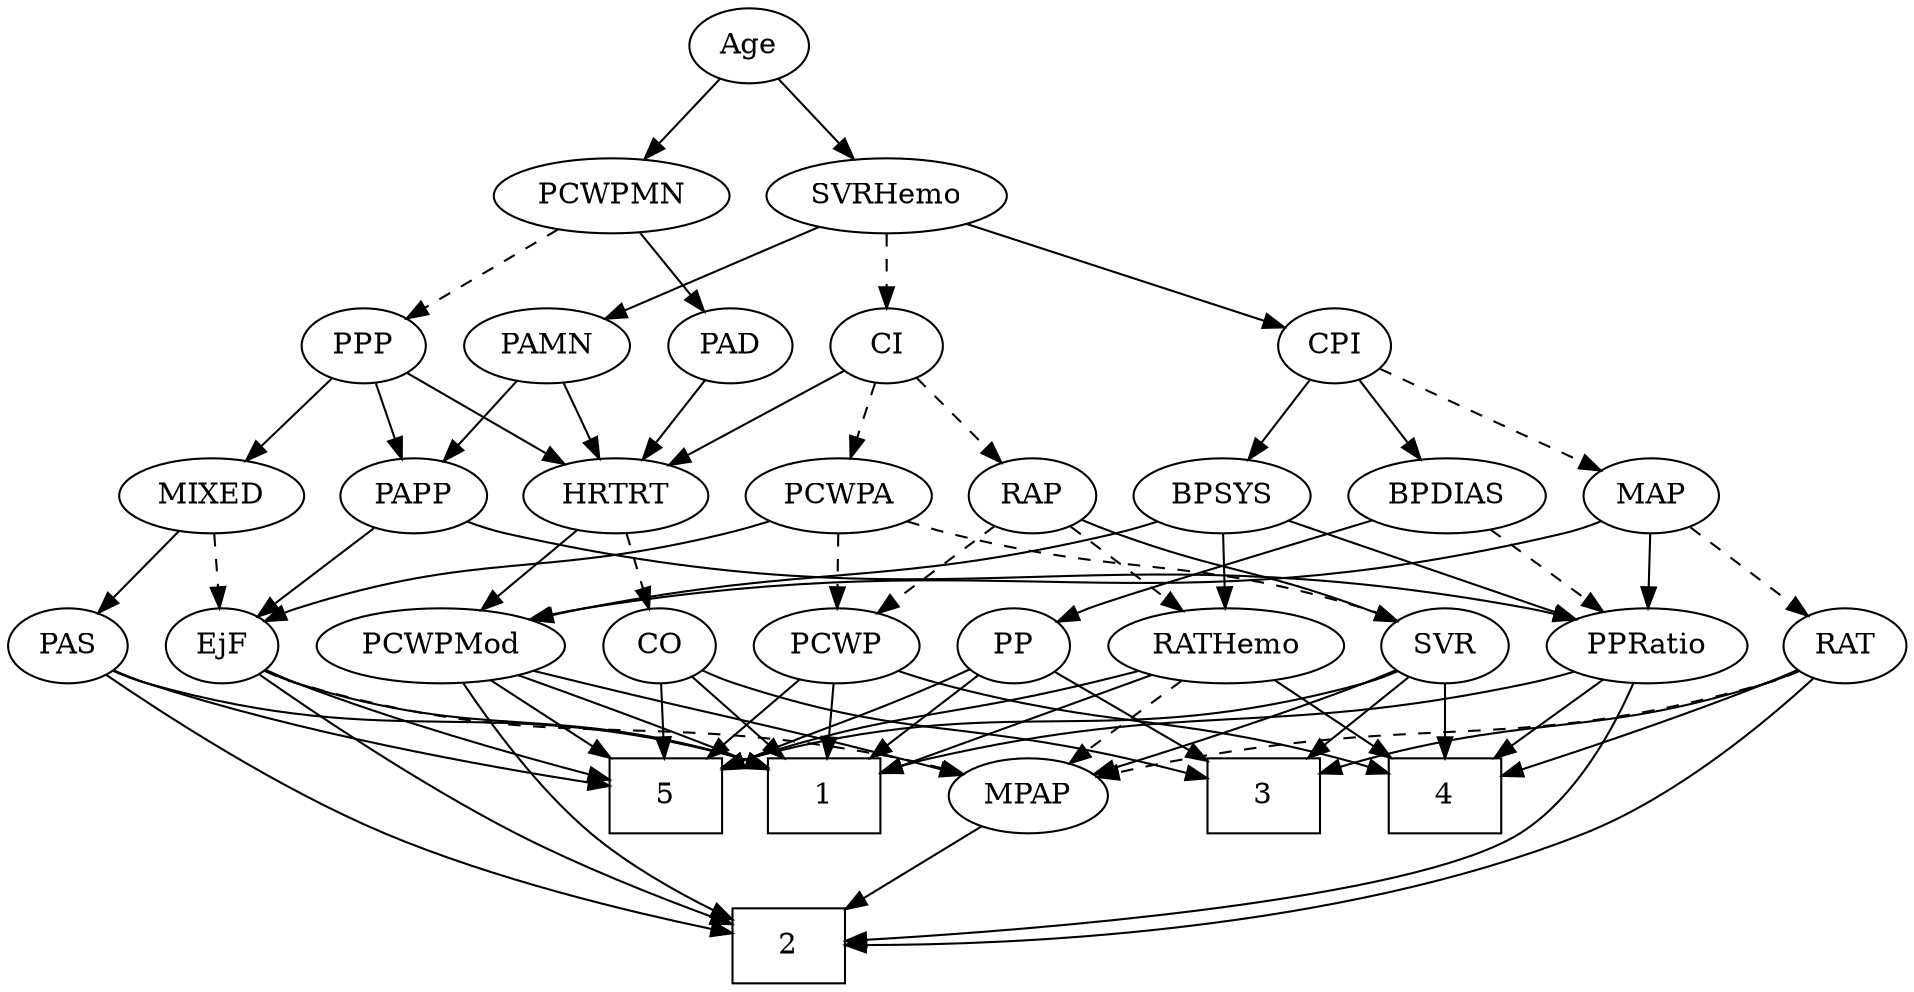 strict digraph {
	graph [bb="0,0,840.3,468"];
	node [label="\N"];
	1	[height=0.5,
		pos="369,90",
		shape=box,
		width=0.75];
	2	[height=0.5,
		pos="365,18",
		shape=box,
		width=0.75];
	3	[height=0.5,
		pos="560,90",
		shape=box,
		width=0.75];
	4	[height=0.5,
		pos="642,90",
		shape=box,
		width=0.75];
	5	[height=0.5,
		pos="295,90",
		shape=box,
		width=0.75];
	Age	[height=0.5,
		pos="340,450",
		width=0.75];
	PCWPMN	[height=0.5,
		pos="281,378",
		width=1.3902];
	Age -> PCWPMN	[pos="e,295.01,395.63 327.2,433.81 319.71,424.93 310.08,413.5 301.56,403.39",
		style=solid];
	SVRHemo	[height=0.5,
		pos="399,378",
		width=1.3902];
	Age -> SVRHemo	[pos="e,384.99,395.63 352.8,433.81 360.29,424.93 369.92,413.5 378.44,403.39",
		style=solid];
	EjF	[height=0.5,
		pos="99,162",
		width=0.75];
	EjF -> 1	[pos="e,341.9,104.06 119.57,150.17 124.52,147.88 129.87,145.65 135,144 219.31,116.86 246.42,134.27 331,108 331.45,107.86 331.9,107.72 \
332.35,107.57",
		style=solid];
	EjF -> 2	[pos="e,337.86,26.889 115.08,147.45 138.06,128.61 182.14,94.281 224,72 257.76,54.029 298.97,39.293 328.09,29.961",
		style=solid];
	EjF -> 5	[pos="e,267.75,98.924 120.13,150.5 124.97,148.24 130.12,145.95 135,144 176.49,127.4 225.41,111.75 258.14,101.82",
		style=solid];
	MPAP	[height=0.5,
		pos="460,90",
		width=0.97491];
	EjF -> MPAP	[pos="e,431.7,100.74 119.51,149.99 124.47,147.7 129.83,145.53 135,144 251.11,109.75 286.76,133.97 405,108 410.49,106.79 416.22,105.3 421.83,\
103.7",
		style=dashed];
	RAP	[height=0.5,
		pos="462,234",
		width=0.77632];
	RATHemo	[height=0.5,
		pos="547,162",
		width=1.3721];
	RAP -> RATHemo	[pos="e,527.87,178.76 478.79,219.17 490.49,209.54 506.36,196.47 519.84,185.37",
		style=dashed];
	SVR	[height=0.5,
		pos="642,162",
		width=0.77632];
	RAP -> SVR	[pos="e,620.25,173.45 483.75,222.55 488.72,220.29 494.01,217.99 499,216 545.22,197.59 558.78,198.41 605,180 606.87,179.25 608.79,178.46 \
610.71,177.65",
		style=solid];
	PCWP	[height=0.5,
		pos="373,162",
		width=0.97491];
	RAP -> PCWP	[pos="e,391.33,177.42 444.84,219.5 432,209.41 414.21,195.41 399.55,183.88",
		style=dashed];
	MIXED	[height=0.5,
		pos="96,234",
		width=1.1193];
	MIXED -> EjF	[pos="e,98.267,180.1 96.742,215.7 97.072,207.98 97.469,198.71 97.838,190.11",
		style=dashed];
	PAS	[height=0.5,
		pos="27,162",
		width=0.75];
	MIXED -> PAS	[pos="e,41.187,177.39 80.343,217.12 70.872,207.51 58.669,195.13 48.325,184.63",
		style=solid];
	MPAP -> 2	[pos="e,388.22,36.113 440.78,74.834 428.09,65.484 411.16,53.014 396.53,42.23",
		style=solid];
	BPSYS	[height=0.5,
		pos="546,234",
		width=1.0471];
	BPSYS -> RATHemo	[pos="e,546.76,180.1 546.25,215.7 546.36,207.98 546.49,198.71 546.61,190.11",
		style=solid];
	PCWPMod	[height=0.5,
		pos="196,162",
		width=1.4443];
	BPSYS -> PCWPMod	[pos="e,233.89,174.34 517.95,221.82 511.78,219.66 505.23,217.57 499,216 393.57,189.37 363.36,202.64 257,180 252.65,179.07 248.15,178.02 \
243.66,176.89",
		style=solid];
	PPRatio	[height=0.5,
		pos="728,162",
		width=1.1013];
	BPSYS -> PPRatio	[pos="e,698.86,174.21 574.44,222.06 605.28,210.2 654.72,191.18 689.14,177.95",
		style=solid];
	PAD	[height=0.5,
		pos="325,306",
		width=0.79437];
	HRTRT	[height=0.5,
		pos="275,234",
		width=1.1013];
	PAD -> HRTRT	[pos="e,286.65,251.31 313.65,289.12 307.41,280.38 299.54,269.35 292.53,259.54",
		style=solid];
	CO	[height=0.5,
		pos="293,162",
		width=0.75];
	CO -> 1	[pos="e,350.42,108.11 308.38,146.83 318.25,137.75 331.31,125.71 342.79,115.14",
		style=solid];
	CO -> 3	[pos="e,532.8,99.806 313.59,150.25 318.55,147.95 323.89,145.71 329,144 404.32,118.87 427.04,127.55 504,108 510.2,106.42 516.75,104.59 \
523.08,102.73",
		style=solid];
	CO -> 5	[pos="e,294.51,108.1 293.49,143.7 293.71,135.98 293.98,126.71 294.23,118.11",
		style=solid];
	PAS -> 1	[pos="e,341.95,104.22 47.512,149.99 52.468,147.7 57.83,145.53 63,144 178.25,109.94 215.4,140.88 331,108 331.45,107.87 331.91,107.74 332.36,\
107.6",
		style=solid];
	PAS -> 2	[pos="e,337.75,23.342 43.712,147.59 68.554,128.28 117.32,92.676 164,72 218.6,47.815 286.6,32.751 327.86,25.122",
		style=solid];
	PAS -> 5	[pos="e,267.68,95.264 47.62,150.33 52.572,148.03 57.905,145.76 63,144 129.98,120.84 211.35,104.92 257.77,96.94",
		style=solid];
	PAMN	[height=0.5,
		pos="242,306",
		width=1.011];
	PAPP	[height=0.5,
		pos="186,234",
		width=0.88464];
	PAMN -> PAPP	[pos="e,198.66,250.82 229.29,289.12 222.13,280.17 213.05,268.81 205.05,258.81",
		style=solid];
	PAMN -> HRTRT	[pos="e,267.01,251.96 249.82,288.41 253.67,280.25 258.4,270.22 262.71,261.07",
		style=solid];
	RATHemo -> 1	[pos="e,396.05,101.64 514.77,148.32 483.99,136.22 437.66,118 405.53,105.37",
		style=solid];
	RATHemo -> 4	[pos="e,618.64,108.21 568.08,145.46 580.49,136.33 596.41,124.59 610.31,114.35",
		style=solid];
	RATHemo -> 5	[pos="e,322.15,103.9 510.27,149.88 503.23,147.85 495.9,145.81 489,144 420.16,125.99 400.46,130.64 333,108 332.55,107.85 332.11,107.7 331.66,\
107.54",
		style=solid];
	RATHemo -> MPAP	[pos="e,478.18,105.63 527.26,145.12 515.05,135.29 499.25,122.58 486.02,111.94",
		style=dashed];
	CPI	[height=0.5,
		pos="595,306",
		width=0.75];
	CPI -> BPSYS	[pos="e,557.53,251.47 584.13,289.46 578.02,280.74 570.26,269.65 563.33,259.76",
		style=solid];
	BPDIAS	[height=0.5,
		pos="644,234",
		width=1.1735];
	CPI -> BPDIAS	[pos="e,632.47,251.47 605.87,289.46 611.98,280.74 619.74,269.65 626.67,259.76",
		style=solid];
	MAP	[height=0.5,
		pos="735,234",
		width=0.84854];
	CPI -> MAP	[pos="e,712.5,246.25 615.96,294.52 639.16,282.92 676.8,264.1 703.54,250.73",
		style=dashed];
	RAT	[height=0.5,
		pos="813,162",
		width=0.75827];
	RAT -> 2	[pos="e,392.03,18.417 799.86,145.83 781.21,125.41 744.98,89.595 706,72 603.06,25.536 466.83,18.762 402.15,18.42",
		style=solid];
	RAT -> 3	[pos="e,587.02,101.74 792.02,150.09 787.17,147.85 781.98,145.67 777,144 703.38,119.25 680.63,129.52 606,108 602.89,107.1 599.69,106.1 \
596.5,105.04",
		style=solid];
	RAT -> 4	[pos="e,669.11,101.03 791.41,150.51 786.68,148.3 781.7,146.03 777,144 744.06,129.78 705.96,114.96 678.65,104.63",
		style=solid];
	RAT -> MPAP	[pos="e,489.78,99.694 792.48,150.02 787.52,147.73 782.16,145.55 777,144 668.21,111.39 635.3,130.62 524,108 516.08,106.39 507.68,104.38 \
499.67,102.32",
		style=dashed];
	SVR -> 3	[pos="e,579.94,108.02 625.8,147.17 614.9,137.87 600.25,125.36 587.55,114.52",
		style=solid];
	SVR -> 4	[pos="e,642,108.1 642,143.7 642,135.98 642,126.71 642,118.11",
		style=solid];
	SVR -> 5	[pos="e,322.05,104.23 620.89,149.99 615.8,147.71 610.3,145.53 605,144 487.84,110.17 450.32,141.25 333,108 332.55,107.87 332.09,107.74 \
331.64,107.6",
		style=solid];
	SVR -> MPAP	[pos="e,488.6,100.69 620.22,150.64 615.25,148.37 609.97,146.05 605,144 569.15,129.24 527.52,114.24 498.09,103.98",
		style=solid];
	PCWPMod -> 1	[pos="e,341.67,103.41 229.74,148.25 257.16,137.78 296.75,122.37 331,108 331.43,107.82 331.87,107.63 332.31,107.45",
		style=solid];
	PCWPMod -> 2	[pos="e,337.58,28.397 204.66,144.02 215.28,124.57 234.87,92.712 259,72 279.31,54.57 306.35,41.17 328.03,32.203",
		style=solid];
	PCWPMod -> 5	[pos="e,270.66,108.21 217.97,145.46 231.02,136.24 247.81,124.37 262.38,114.06",
		style=solid];
	PCWPMod -> MPAP	[pos="e,430.98,100.33 235,149.92 242.3,147.91 249.87,145.86 257,144 322.5,126.91 339.74,126 405,108 410.3,106.54 415.86,104.92 421.33,\
103.28",
		style=solid];
	PCWPA	[height=0.5,
		pos="374,234",
		width=1.1555];
	PCWPA -> EjF	[pos="e,119.58,173.81 343.27,221.8 336.94,219.71 330.29,217.66 324,216 241.32,194.18 216.31,206.47 135,180 133.08,179.37 131.12,178.67 \
129.17,177.91",
		style=solid];
	PCWPA -> SVR	[pos="e,620.82,173.76 405.1,221.95 411.63,219.82 418.51,217.72 425,216 503.85,195.06 527.41,205.2 605,180 607.13,179.31 609.3,178.53 611.47,\
177.69",
		style=dashed];
	PCWPA -> PCWP	[pos="e,373.24,180.1 373.75,215.7 373.64,207.98 373.51,198.71 373.39,190.11",
		style=dashed];
	PCWPMN -> PAD	[pos="e,314.75,323.31 291.65,360.05 296.97,351.59 303.51,341.19 309.38,331.84",
		style=solid];
	PPP	[height=0.5,
		pos="161,306",
		width=0.75];
	PCWPMN -> PPP	[pos="e,180.59,318.43 255.84,362.33 236.41,350.99 209.53,335.31 189.34,323.53",
		style=dashed];
	SVRHemo -> PAMN	[pos="e,268.01,318.6 368.73,363.5 342.58,351.85 304.79,334.99 277.28,322.73",
		style=solid];
	SVRHemo -> CPI	[pos="e,571.69,315.33 433.14,364.81 469.43,351.85 526.42,331.49 562.19,318.72",
		style=solid];
	CI	[height=0.5,
		pos="399,306",
		width=0.75];
	SVRHemo -> CI	[pos="e,399,324.1 399,359.7 399,351.98 399,342.71 399,334.11",
		style=dashed];
	PP	[height=0.5,
		pos="453,162",
		width=0.75];
	BPDIAS -> PP	[pos="e,474.15,173.47 611.8,222.21 569.9,208.12 500.63,184.72 489,180 487.17,179.26 485.31,178.47 483.44,177.66",
		style=solid];
	BPDIAS -> PPRatio	[pos="e,709.7,178.25 662.64,217.46 674.14,207.88 689.06,195.45 701.75,184.88",
		style=dashed];
	MAP -> RAT	[pos="e,797.39,177.01 751.16,218.5 762.29,208.51 777.25,195.09 789.66,183.94",
		style=dashed];
	MAP -> PCWPMod	[pos="e,233.49,174.65 712.16,221.82 706.66,219.54 700.71,217.41 695,216 505.37,169.2 449.27,214.37 257,180 252.56,179.21 247.97,178.23 \
243.4,177.15",
		style=solid];
	MAP -> PPRatio	[pos="e,729.71,180.1 733.27,215.7 732.5,207.98 731.57,198.71 730.71,190.11",
		style=solid];
	PP -> 1	[pos="e,389.62,108.18 436.8,147.5 425.67,138.23 410.59,125.66 397.47,114.73",
		style=solid];
	PP -> 3	[pos="e,533.96,108.03 471.64,148.81 486.46,139.11 507.6,125.28 525.48,113.58",
		style=solid];
	PP -> 5	[pos="e,322.38,103.31 431.74,150.8 426.91,148.53 421.79,146.16 417,144 379.96,127.33 370.21,124.29 333,108 332.57,107.81 332.14,107.62 \
331.7,107.43",
		style=solid];
	PPP -> MIXED	[pos="e,110.67,250.8 147.22,290.15 138.66,280.94 127.49,268.91 117.76,258.43",
		style=solid];
	PPP -> PAPP	[pos="e,179.94,251.96 166.92,288.41 169.78,280.42 173.27,270.64 176.48,261.64",
		style=solid];
	PPP -> HRTRT	[pos="e,252.43,248.86 180.34,293.13 197.71,282.46 223.54,266.6 243.83,254.14",
		style=solid];
	PPRatio -> 1	[pos="e,396.04,101.88 698.74,149.79 692.31,147.63 685.48,145.55 679,144 564.26,116.53 530.55,136.22 416,108 412.61,107.17 409.13,106.17 \
405.66,105.09",
		style=solid];
	PPRatio -> 2	[pos="e,392.31,20.634 723.32,143.85 716.77,123.29 702.78,89.444 678,72 634.08,41.083 475.59,26.521 402.46,21.332",
		style=solid];
	PPRatio -> 4	[pos="e,663.04,108.13 709.34,145.81 698.15,136.71 683.69,124.94 671.04,114.64",
		style=solid];
	PCWP -> 1	[pos="e,369.98,108.1 372.01,143.7 371.57,135.98 371.04,126.71 370.55,118.11",
		style=solid];
	PCWP -> 4	[pos="e,614.99,101.78 399.27,150.01 405.05,147.83 411.18,145.7 417,144 494.91,121.29 517.93,130.13 596,108 599.11,107.12 602.31,106.12 \
605.51,105.07",
		style=solid];
	PCWP -> 5	[pos="e,314.08,108.13 356.08,145.81 346.03,136.79 333.07,125.16 321.67,114.93",
		style=solid];
	CI -> RAP	[pos="e,448.66,249.82 412.36,290.15 420.88,280.69 432.09,268.24 441.69,257.56",
		style=dashed];
	CI -> PCWPA	[pos="e,380.06,251.96 393.08,288.41 390.22,280.42 386.73,270.64 383.52,261.64",
		style=dashed];
	CI -> HRTRT	[pos="e,299.13,248.62 379.08,293.75 359.94,282.95 330.69,266.44 308.06,253.66",
		style=solid];
	PAPP -> EjF	[pos="e,115.69,176.43 168.39,218.83 155.53,208.48 137.91,194.31 123.64,182.83",
		style=solid];
	PAPP -> PPRatio	[pos="e,699.07,174.4 209.26,221.63 214.64,219.42 220.43,217.37 226,216 422.15,167.88 481.33,221.44 679,180 682.41,179.29 685.9,178.4 689.39,\
177.41",
		style=solid];
	HRTRT -> CO	[pos="e,288.68,179.79 279.36,216.05 281.39,208.14 283.86,198.54 286.14,189.69",
		style=dashed];
	HRTRT -> PCWPMod	[pos="e,214.03,178.98 257.47,217.46 246.98,208.17 233.46,196.19 221.77,185.83",
		style=solid];
}
